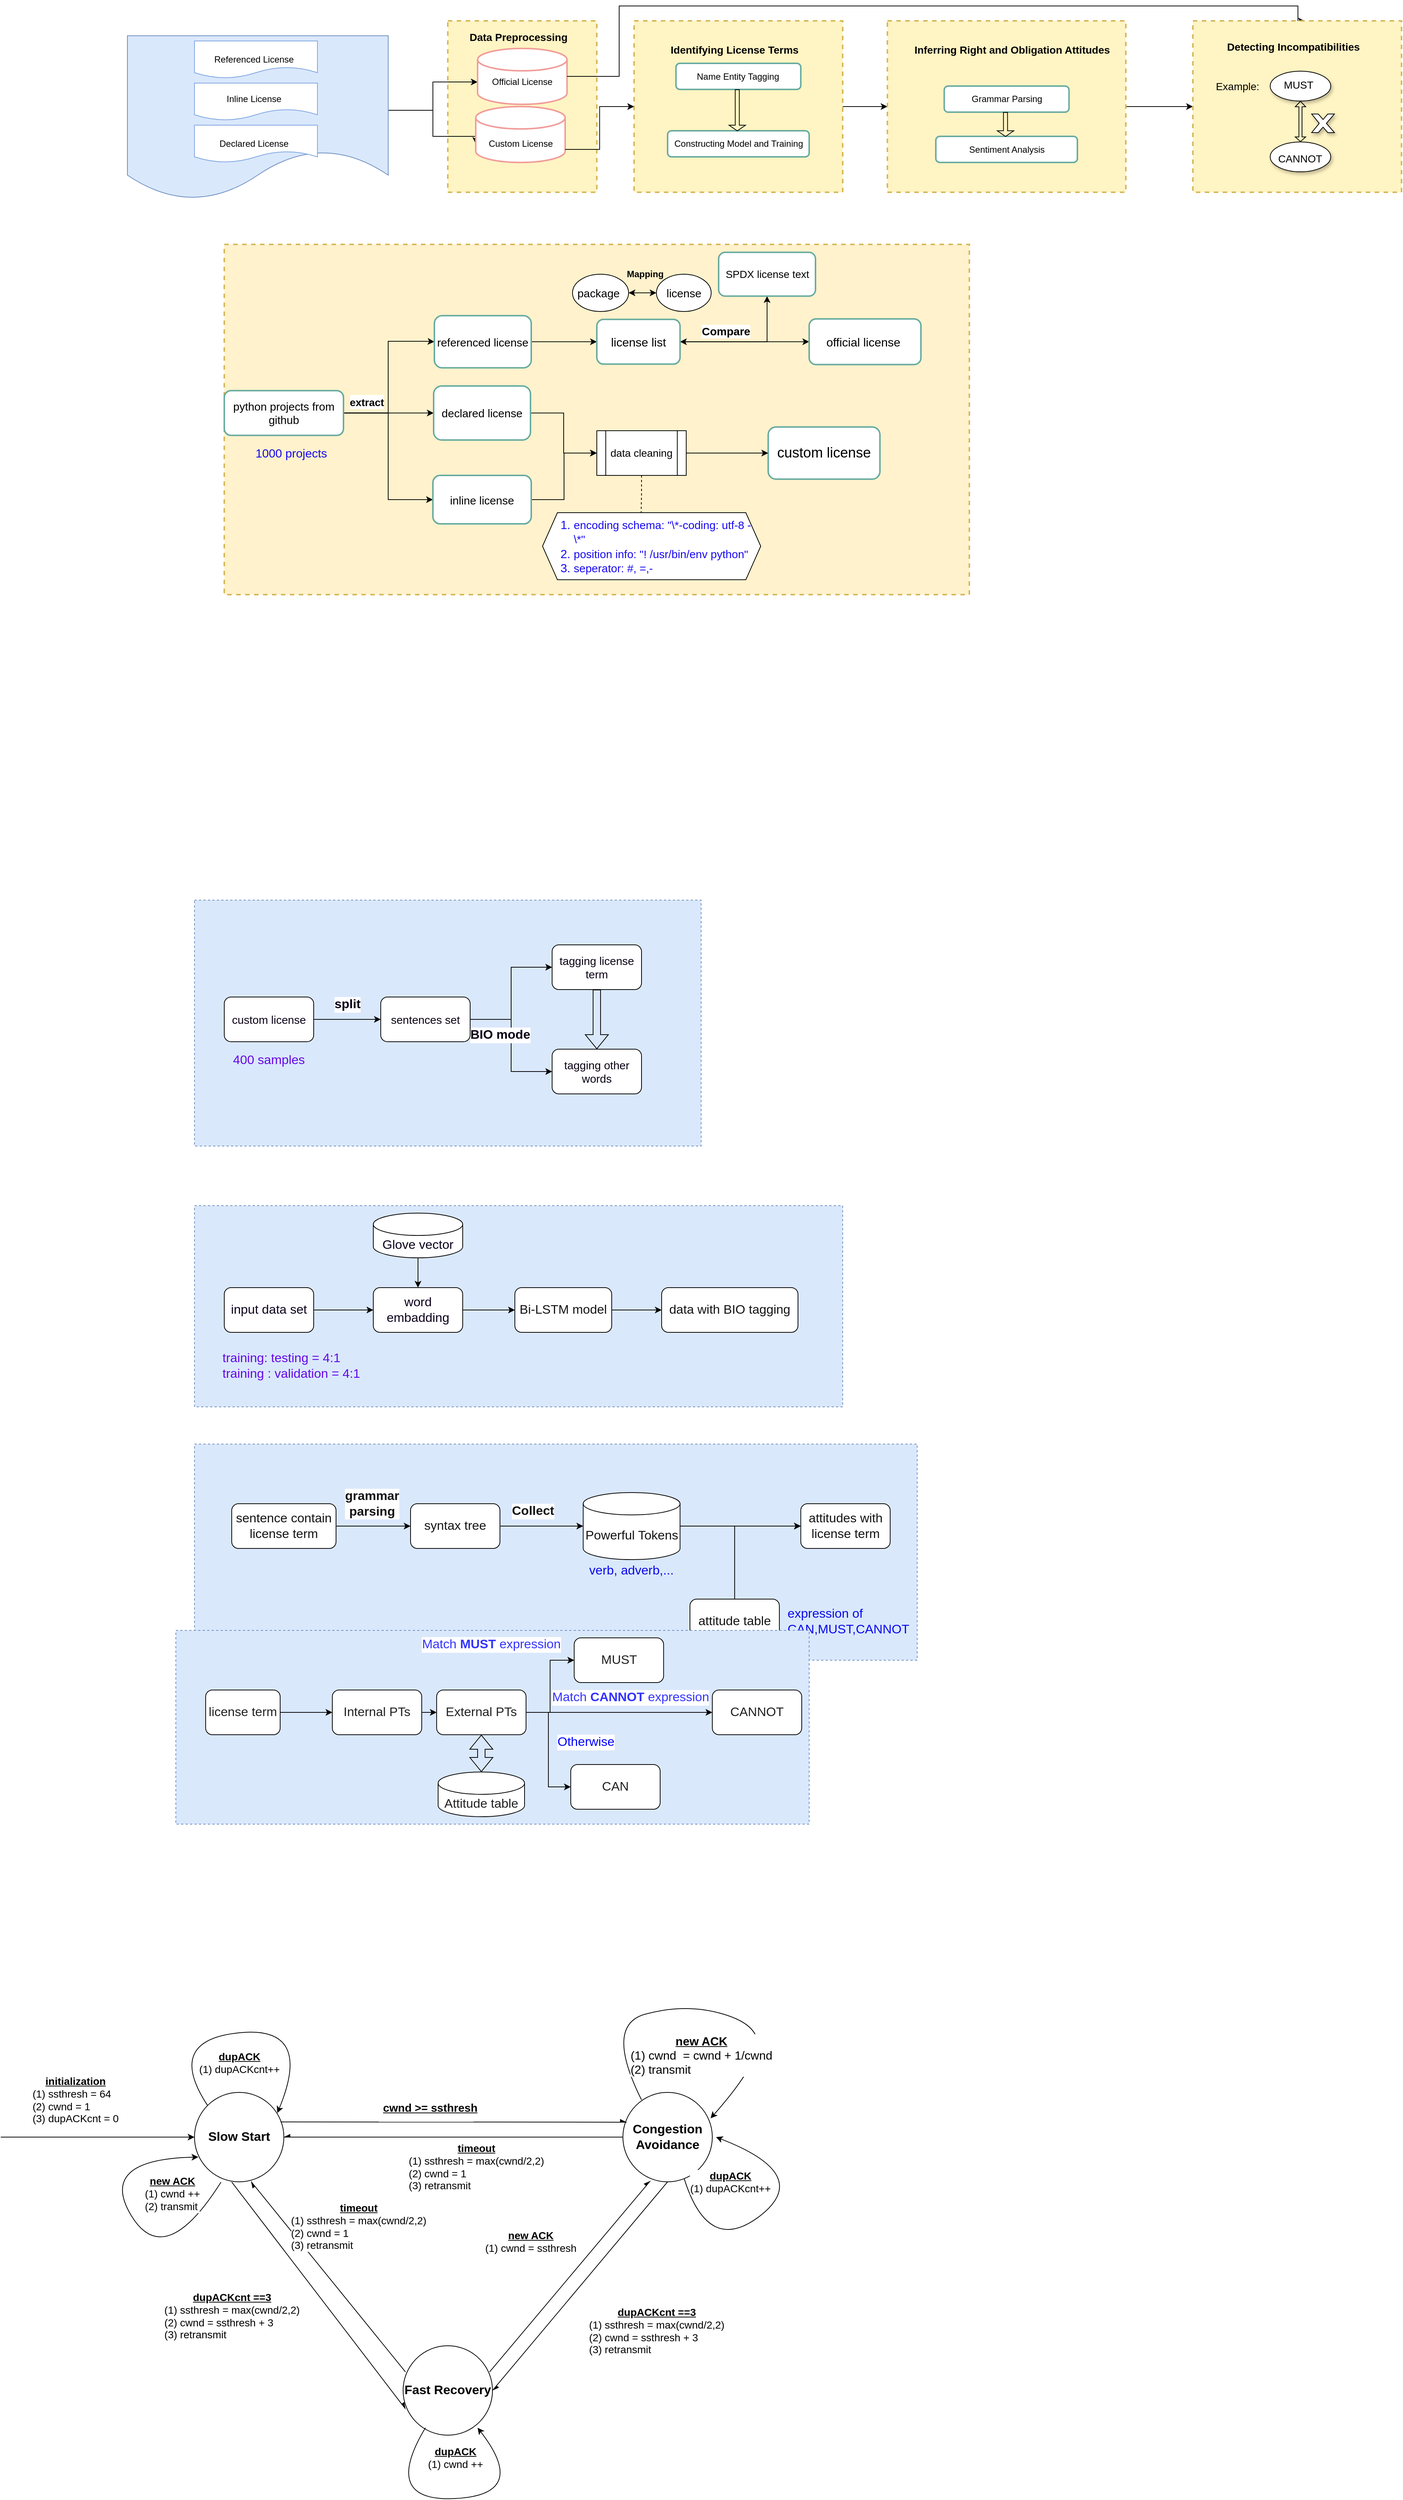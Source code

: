 <mxfile version="20.8.5" type="github">
  <diagram id="LoJ6E7l1iG33e22ECbr3" name="第 1 页">
    <mxGraphModel dx="3154" dy="730" grid="1" gridSize="10" guides="1" tooltips="1" connect="1" arrows="1" fold="1" page="1" pageScale="1" pageWidth="1654" pageHeight="1169" math="0" shadow="0">
      <root>
        <mxCell id="0" />
        <mxCell id="1" parent="0" />
        <mxCell id="tMsoOzyT2SmthRaGuFJ_-2" value="" style="rounded=0;whiteSpace=wrap;html=1;dashed=1;strokeWidth=2;fillColor=#fff2cc;strokeColor=#d6b656;" parent="1" vertex="1">
          <mxGeometry x="-130" y="460" width="1000" height="470" as="geometry" />
        </mxCell>
        <mxCell id="uneNTKZCtoABOVwzLXwp-10" style="edgeStyle=orthogonalEdgeStyle;rounded=0;orthogonalLoop=1;jettySize=auto;html=1;exitX=1;exitY=0.5;exitDx=0;exitDy=0;entryX=0;entryY=0.5;entryDx=0;entryDy=0;" parent="1" source="92rRM3sGEScD5bXHkcLb-15" target="92rRM3sGEScD5bXHkcLb-26" edge="1">
          <mxGeometry relative="1" as="geometry" />
        </mxCell>
        <mxCell id="92rRM3sGEScD5bXHkcLb-15" value="" style="rounded=0;whiteSpace=wrap;html=1;dashed=1;fillColor=#FFF4C3;strokeColor=#d6b656;strokeWidth=2;" parent="1" vertex="1">
          <mxGeometry x="420" y="160" width="280" height="230" as="geometry" />
        </mxCell>
        <mxCell id="92rRM3sGEScD5bXHkcLb-9" value="" style="rounded=0;whiteSpace=wrap;html=1;dashed=1;fillColor=#FFF4C3;strokeColor=#d6b656;strokeWidth=2;" parent="1" vertex="1">
          <mxGeometry x="170" y="160" width="200" height="230" as="geometry" />
        </mxCell>
        <mxCell id="uneNTKZCtoABOVwzLXwp-1" style="edgeStyle=orthogonalEdgeStyle;rounded=0;orthogonalLoop=1;jettySize=auto;html=1;exitX=1;exitY=0.5;exitDx=0;exitDy=0;" parent="1" source="92rRM3sGEScD5bXHkcLb-1" target="92rRM3sGEScD5bXHkcLb-12" edge="1">
          <mxGeometry relative="1" as="geometry">
            <Array as="points">
              <mxPoint x="90" y="280" />
              <mxPoint x="150" y="280" />
              <mxPoint x="150" y="242" />
            </Array>
          </mxGeometry>
        </mxCell>
        <mxCell id="uneNTKZCtoABOVwzLXwp-2" style="edgeStyle=orthogonalEdgeStyle;rounded=0;orthogonalLoop=1;jettySize=auto;html=1;exitX=1;exitY=0.5;exitDx=0;exitDy=0;entryX=0;entryY=0.5;entryDx=0;entryDy=0;" parent="1" source="92rRM3sGEScD5bXHkcLb-1" target="92rRM3sGEScD5bXHkcLb-13" edge="1">
          <mxGeometry relative="1" as="geometry">
            <Array as="points">
              <mxPoint x="90" y="280" />
              <mxPoint x="150" y="280" />
              <mxPoint x="150" y="315" />
            </Array>
          </mxGeometry>
        </mxCell>
        <mxCell id="92rRM3sGEScD5bXHkcLb-1" value="" style="shape=document;whiteSpace=wrap;html=1;boundedLbl=1;fillColor=#dae8fc;strokeColor=#6c8ebf;" parent="1" vertex="1">
          <mxGeometry x="-260" y="180" width="350" height="220" as="geometry" />
        </mxCell>
        <mxCell id="92rRM3sGEScD5bXHkcLb-2" value="" style="shape=document;whiteSpace=wrap;html=1;boundedLbl=1;strokeColor=#7EA6E0;" parent="1" vertex="1">
          <mxGeometry x="-170" y="187" width="165" height="50" as="geometry" />
        </mxCell>
        <mxCell id="92rRM3sGEScD5bXHkcLb-3" value="" style="shape=document;whiteSpace=wrap;html=1;boundedLbl=1;strokeColor=#7EA6E0;" parent="1" vertex="1">
          <mxGeometry x="-170" y="243.5" width="165" height="50" as="geometry" />
        </mxCell>
        <mxCell id="92rRM3sGEScD5bXHkcLb-4" value="" style="shape=document;whiteSpace=wrap;html=1;boundedLbl=1;strokeColor=#7EA6E0;" parent="1" vertex="1">
          <mxGeometry x="-170" y="300" width="165" height="50" as="geometry" />
        </mxCell>
        <mxCell id="92rRM3sGEScD5bXHkcLb-5" value="Referenced License" style="text;html=1;strokeColor=none;fillColor=none;align=center;verticalAlign=middle;whiteSpace=wrap;rounded=0;" parent="1" vertex="1">
          <mxGeometry x="-150" y="197" width="120" height="30" as="geometry" />
        </mxCell>
        <mxCell id="92rRM3sGEScD5bXHkcLb-6" value="Inline License" style="text;html=1;strokeColor=none;fillColor=none;align=center;verticalAlign=middle;whiteSpace=wrap;rounded=0;" parent="1" vertex="1">
          <mxGeometry x="-150" y="250" width="120" height="30" as="geometry" />
        </mxCell>
        <mxCell id="92rRM3sGEScD5bXHkcLb-7" value="Declared License" style="text;html=1;strokeColor=none;fillColor=none;align=center;verticalAlign=middle;whiteSpace=wrap;rounded=0;" parent="1" vertex="1">
          <mxGeometry x="-150" y="310" width="120" height="30" as="geometry" />
        </mxCell>
        <mxCell id="92rRM3sGEScD5bXHkcLb-10" value="" style="shape=cylinder3;whiteSpace=wrap;html=1;boundedLbl=1;backgroundOutline=1;size=15;strokeColor=#F19C99;strokeWidth=2;" parent="1" vertex="1">
          <mxGeometry x="210" y="197" width="120" height="75" as="geometry" />
        </mxCell>
        <mxCell id="92rRM3sGEScD5bXHkcLb-11" value="" style="shape=cylinder3;whiteSpace=wrap;html=1;boundedLbl=1;backgroundOutline=1;size=15;strokeColor=#F19C99;strokeWidth=2;" parent="1" vertex="1">
          <mxGeometry x="207.5" y="275" width="120" height="75" as="geometry" />
        </mxCell>
        <mxCell id="uneNTKZCtoABOVwzLXwp-17" style="edgeStyle=orthogonalEdgeStyle;rounded=0;orthogonalLoop=1;jettySize=auto;html=1;exitX=1;exitY=0.25;exitDx=0;exitDy=0;entryX=0.537;entryY=0.001;entryDx=0;entryDy=0;entryPerimeter=0;" parent="1" source="92rRM3sGEScD5bXHkcLb-12" target="92rRM3sGEScD5bXHkcLb-33" edge="1">
          <mxGeometry relative="1" as="geometry">
            <Array as="points">
              <mxPoint x="400" y="234" />
              <mxPoint x="400" y="140" />
              <mxPoint x="1311" y="140" />
            </Array>
          </mxGeometry>
        </mxCell>
        <mxCell id="92rRM3sGEScD5bXHkcLb-12" value="Official License" style="text;html=1;strokeColor=none;fillColor=none;align=center;verticalAlign=middle;whiteSpace=wrap;rounded=0;" parent="1" vertex="1">
          <mxGeometry x="210" y="227" width="120" height="30" as="geometry" />
        </mxCell>
        <mxCell id="uneNTKZCtoABOVwzLXwp-3" style="edgeStyle=orthogonalEdgeStyle;rounded=0;orthogonalLoop=1;jettySize=auto;html=1;exitX=1;exitY=0.75;exitDx=0;exitDy=0;" parent="1" source="92rRM3sGEScD5bXHkcLb-13" target="92rRM3sGEScD5bXHkcLb-15" edge="1">
          <mxGeometry relative="1" as="geometry" />
        </mxCell>
        <mxCell id="92rRM3sGEScD5bXHkcLb-13" value="Custom License" style="text;html=1;strokeColor=none;fillColor=none;align=center;verticalAlign=middle;whiteSpace=wrap;rounded=0;" parent="1" vertex="1">
          <mxGeometry x="207.5" y="310" width="120" height="30" as="geometry" />
        </mxCell>
        <mxCell id="92rRM3sGEScD5bXHkcLb-14" value="&lt;b&gt;&lt;font style=&quot;font-size: 14px;&quot;&gt;Data Preprocessing&lt;/font&gt;&lt;/b&gt;" style="text;html=1;strokeColor=none;fillColor=none;align=center;verticalAlign=middle;whiteSpace=wrap;rounded=0;" parent="1" vertex="1">
          <mxGeometry x="190" y="167" width="150" height="30" as="geometry" />
        </mxCell>
        <mxCell id="92rRM3sGEScD5bXHkcLb-16" value="&lt;span style=&quot;font-size: 14px;&quot;&gt;&lt;b&gt;Identifying License Terms&lt;/b&gt;&lt;/span&gt;" style="text;html=1;strokeColor=none;fillColor=none;align=center;verticalAlign=middle;whiteSpace=wrap;rounded=0;" parent="1" vertex="1">
          <mxGeometry x="460" y="183.5" width="190" height="30" as="geometry" />
        </mxCell>
        <mxCell id="92rRM3sGEScD5bXHkcLb-17" value="" style="rounded=1;whiteSpace=wrap;html=1;fontSize=14;strokeColor=#67AB9F;strokeWidth=2;" parent="1" vertex="1">
          <mxGeometry x="476.25" y="217" width="167.5" height="35" as="geometry" />
        </mxCell>
        <mxCell id="92rRM3sGEScD5bXHkcLb-19" value="" style="rounded=1;whiteSpace=wrap;html=1;fontSize=14;strokeColor=#67AB9F;strokeWidth=2;" parent="1" vertex="1">
          <mxGeometry x="465.01" y="307.5" width="190" height="35" as="geometry" />
        </mxCell>
        <mxCell id="92rRM3sGEScD5bXHkcLb-21" value="Name Entity Tagging" style="text;html=1;strokeColor=none;fillColor=none;align=center;verticalAlign=middle;whiteSpace=wrap;rounded=0;shadow=1;" parent="1" vertex="1">
          <mxGeometry x="475.39" y="215.5" width="169.24" height="38" as="geometry" />
        </mxCell>
        <mxCell id="92rRM3sGEScD5bXHkcLb-22" value="Constructing Model and Training" style="text;html=1;strokeColor=none;fillColor=none;align=center;verticalAlign=middle;whiteSpace=wrap;rounded=0;shadow=1;" parent="1" vertex="1">
          <mxGeometry x="456.5" y="310" width="207" height="30" as="geometry" />
        </mxCell>
        <mxCell id="92rRM3sGEScD5bXHkcLb-25" value="" style="shape=flexArrow;endArrow=classic;html=1;rounded=0;fontSize=14;exitX=0.491;exitY=0.995;exitDx=0;exitDy=0;exitPerimeter=0;endWidth=15.625;endSize=2.225;entryX=0.493;entryY=-0.061;entryDx=0;entryDy=0;entryPerimeter=0;width=5.483;" parent="1" source="92rRM3sGEScD5bXHkcLb-17" target="92rRM3sGEScD5bXHkcLb-22" edge="1">
          <mxGeometry width="50" height="50" relative="1" as="geometry">
            <mxPoint x="243" y="620" as="sourcePoint" />
            <mxPoint x="300" y="560" as="targetPoint" />
            <Array as="points" />
          </mxGeometry>
        </mxCell>
        <mxCell id="uneNTKZCtoABOVwzLXwp-16" style="edgeStyle=orthogonalEdgeStyle;rounded=0;orthogonalLoop=1;jettySize=auto;html=1;exitX=1;exitY=0.5;exitDx=0;exitDy=0;entryX=0;entryY=0.5;entryDx=0;entryDy=0;" parent="1" source="92rRM3sGEScD5bXHkcLb-26" target="92rRM3sGEScD5bXHkcLb-33" edge="1">
          <mxGeometry relative="1" as="geometry" />
        </mxCell>
        <mxCell id="92rRM3sGEScD5bXHkcLb-26" value="" style="rounded=0;whiteSpace=wrap;html=1;dashed=1;fillColor=#FFF4C3;strokeColor=#d6b656;strokeWidth=2;" parent="1" vertex="1">
          <mxGeometry x="760" y="160" width="320" height="230" as="geometry" />
        </mxCell>
        <mxCell id="92rRM3sGEScD5bXHkcLb-27" value="&lt;span style=&quot;font-size: 14px;&quot;&gt;&lt;b&gt;Inferring Right and Obligation Attitudes&lt;/b&gt;&lt;/span&gt;" style="text;html=1;strokeColor=none;fillColor=none;align=center;verticalAlign=middle;whiteSpace=wrap;rounded=0;" parent="1" vertex="1">
          <mxGeometry x="790" y="183.5" width="275" height="30" as="geometry" />
        </mxCell>
        <mxCell id="92rRM3sGEScD5bXHkcLb-28" value="" style="rounded=1;whiteSpace=wrap;html=1;fontSize=14;strokeColor=#67AB9F;strokeWidth=2;" parent="1" vertex="1">
          <mxGeometry x="836.25" y="247.5" width="167.5" height="35" as="geometry" />
        </mxCell>
        <mxCell id="92rRM3sGEScD5bXHkcLb-29" value="" style="rounded=1;whiteSpace=wrap;html=1;fontSize=14;strokeColor=#67AB9F;strokeWidth=2;" parent="1" vertex="1">
          <mxGeometry x="825" y="315" width="190" height="35" as="geometry" />
        </mxCell>
        <mxCell id="92rRM3sGEScD5bXHkcLb-30" value="Grammar Parsing" style="text;html=1;strokeColor=none;fillColor=none;align=center;verticalAlign=middle;whiteSpace=wrap;rounded=0;shadow=1;" parent="1" vertex="1">
          <mxGeometry x="851.5" y="250" width="137" height="30" as="geometry" />
        </mxCell>
        <mxCell id="92rRM3sGEScD5bXHkcLb-31" value="Sentiment Analysis" style="text;html=1;strokeColor=none;fillColor=none;align=center;verticalAlign=middle;whiteSpace=wrap;rounded=0;shadow=1;" parent="1" vertex="1">
          <mxGeometry x="816.5" y="317.5" width="207" height="30" as="geometry" />
        </mxCell>
        <mxCell id="92rRM3sGEScD5bXHkcLb-32" value="" style="shape=flexArrow;endArrow=classic;html=1;rounded=0;fontSize=14;exitX=0.491;exitY=0.995;exitDx=0;exitDy=0;exitPerimeter=0;endWidth=15.625;endSize=2.225;entryX=0.493;entryY=-0.061;entryDx=0;entryDy=0;entryPerimeter=0;width=5.483;" parent="1" source="92rRM3sGEScD5bXHkcLb-28" target="92rRM3sGEScD5bXHkcLb-31" edge="1">
          <mxGeometry width="50" height="50" relative="1" as="geometry">
            <mxPoint x="919.25" y="257" as="sourcePoint" />
            <mxPoint x="976.25" y="197" as="targetPoint" />
          </mxGeometry>
        </mxCell>
        <mxCell id="92rRM3sGEScD5bXHkcLb-33" value="" style="rounded=0;whiteSpace=wrap;html=1;dashed=1;fillColor=#FFF4C3;strokeColor=#d6b656;strokeWidth=2;" parent="1" vertex="1">
          <mxGeometry x="1170" y="160" width="280" height="230" as="geometry" />
        </mxCell>
        <mxCell id="92rRM3sGEScD5bXHkcLb-34" value="&lt;span style=&quot;font-size: 14px;&quot;&gt;&lt;b&gt;Detecting Incompatibilities&lt;/b&gt;&lt;/span&gt;" style="text;html=1;strokeColor=none;fillColor=none;align=center;verticalAlign=middle;whiteSpace=wrap;rounded=0;" parent="1" vertex="1">
          <mxGeometry x="1210" y="180" width="190" height="30" as="geometry" />
        </mxCell>
        <mxCell id="92rRM3sGEScD5bXHkcLb-40" value="" style="ellipse;whiteSpace=wrap;html=1;shadow=1;fontSize=14;" parent="1" vertex="1">
          <mxGeometry x="1273.76" y="227.5" width="81.25" height="40" as="geometry" />
        </mxCell>
        <mxCell id="92rRM3sGEScD5bXHkcLb-41" value="" style="ellipse;whiteSpace=wrap;html=1;shadow=1;fontSize=14;" parent="1" vertex="1">
          <mxGeometry x="1273.76" y="322.5" width="81.25" height="40" as="geometry" />
        </mxCell>
        <mxCell id="92rRM3sGEScD5bXHkcLb-42" value="Example:" style="text;html=1;strokeColor=none;fillColor=none;align=center;verticalAlign=middle;whiteSpace=wrap;rounded=0;shadow=1;fontSize=14;" parent="1" vertex="1">
          <mxGeometry x="1200" y="232.5" width="60" height="30" as="geometry" />
        </mxCell>
        <mxCell id="92rRM3sGEScD5bXHkcLb-43" value="" style="shape=flexArrow;endArrow=classic;startArrow=classic;html=1;rounded=0;fontSize=14;entryX=0.5;entryY=1;entryDx=0;entryDy=0;startWidth=8.878;startSize=1.764;endWidth=8.878;endSize=2.079;width=4.184;" parent="1" source="92rRM3sGEScD5bXHkcLb-41" target="92rRM3sGEScD5bXHkcLb-40" edge="1">
          <mxGeometry width="100" height="100" relative="1" as="geometry">
            <mxPoint x="1260" y="162.5" as="sourcePoint" />
            <mxPoint x="1360" y="62.5" as="targetPoint" />
          </mxGeometry>
        </mxCell>
        <mxCell id="92rRM3sGEScD5bXHkcLb-44" value="MUST" style="text;html=1;strokeColor=none;fillColor=none;align=center;verticalAlign=middle;whiteSpace=wrap;rounded=0;shadow=1;fontSize=14;" parent="1" vertex="1">
          <mxGeometry x="1284.38" y="232.5" width="55.62" height="27.5" as="geometry" />
        </mxCell>
        <mxCell id="92rRM3sGEScD5bXHkcLb-45" value="CANNOT" style="text;html=1;strokeColor=none;fillColor=none;align=center;verticalAlign=middle;whiteSpace=wrap;rounded=0;shadow=1;fontSize=14;" parent="1" vertex="1">
          <mxGeometry x="1284.38" y="330" width="60" height="30" as="geometry" />
        </mxCell>
        <mxCell id="92rRM3sGEScD5bXHkcLb-46" value="" style="verticalLabelPosition=bottom;verticalAlign=top;html=1;shape=mxgraph.basic.x;shadow=1;fontSize=14;" parent="1" vertex="1">
          <mxGeometry x="1329.39" y="285" width="30.61" height="25" as="geometry" />
        </mxCell>
        <mxCell id="tMsoOzyT2SmthRaGuFJ_-19" style="edgeStyle=orthogonalEdgeStyle;rounded=0;orthogonalLoop=1;jettySize=auto;html=1;exitX=1;exitY=0.5;exitDx=0;exitDy=0;entryX=0;entryY=0.5;entryDx=0;entryDy=0;fontSize=15;" parent="1" source="tMsoOzyT2SmthRaGuFJ_-10" target="tMsoOzyT2SmthRaGuFJ_-11" edge="1">
          <mxGeometry relative="1" as="geometry">
            <Array as="points">
              <mxPoint x="90" y="686" />
              <mxPoint x="90" y="590" />
              <mxPoint x="140" y="590" />
            </Array>
          </mxGeometry>
        </mxCell>
        <mxCell id="tMsoOzyT2SmthRaGuFJ_-21" style="edgeStyle=orthogonalEdgeStyle;rounded=0;orthogonalLoop=1;jettySize=auto;html=1;exitX=1;exitY=0.5;exitDx=0;exitDy=0;entryX=0;entryY=0.5;entryDx=0;entryDy=0;fontSize=15;" parent="1" source="tMsoOzyT2SmthRaGuFJ_-10" target="tMsoOzyT2SmthRaGuFJ_-13" edge="1">
          <mxGeometry relative="1" as="geometry" />
        </mxCell>
        <mxCell id="tMsoOzyT2SmthRaGuFJ_-38" value="&lt;b&gt;&lt;font style=&quot;font-size: 14px;&quot;&gt;extract&lt;/font&gt;&lt;/b&gt;" style="edgeLabel;html=1;align=center;verticalAlign=middle;resizable=0;points=[];fontSize=16;" parent="tMsoOzyT2SmthRaGuFJ_-21" vertex="1" connectable="0">
          <mxGeometry x="-0.356" relative="1" as="geometry">
            <mxPoint x="-8" y="-16" as="offset" />
          </mxGeometry>
        </mxCell>
        <mxCell id="tMsoOzyT2SmthRaGuFJ_-22" style="edgeStyle=orthogonalEdgeStyle;rounded=0;orthogonalLoop=1;jettySize=auto;html=1;exitX=1;exitY=0.5;exitDx=0;exitDy=0;entryX=0;entryY=0.5;entryDx=0;entryDy=0;fontSize=15;" parent="1" source="tMsoOzyT2SmthRaGuFJ_-10" target="tMsoOzyT2SmthRaGuFJ_-14" edge="1">
          <mxGeometry relative="1" as="geometry" />
        </mxCell>
        <mxCell id="tMsoOzyT2SmthRaGuFJ_-10" value="&lt;span style=&quot;color: rgb(0, 0, 0); font-family: Helvetica; font-size: 15px; font-style: normal; font-variant-ligatures: normal; font-variant-caps: normal; font-weight: 400; letter-spacing: normal; orphans: 2; text-align: center; text-indent: 0px; text-transform: none; widows: 2; word-spacing: 0px; -webkit-text-stroke-width: 0px; background-color: rgb(251, 251, 251); text-decoration-style: initial; text-decoration-color: initial; float: none; display: inline !important;&quot;&gt;python projects from github&lt;/span&gt;" style="rounded=1;whiteSpace=wrap;html=1;fontSize=14;strokeColor=#67AB9F;strokeWidth=2;" parent="1" vertex="1">
          <mxGeometry x="-130" y="656.25" width="160" height="60" as="geometry" />
        </mxCell>
        <mxCell id="tMsoOzyT2SmthRaGuFJ_-23" style="edgeStyle=orthogonalEdgeStyle;rounded=0;orthogonalLoop=1;jettySize=auto;html=1;exitX=1;exitY=0.5;exitDx=0;exitDy=0;entryX=0;entryY=0.5;entryDx=0;entryDy=0;fontSize=15;" parent="1" source="tMsoOzyT2SmthRaGuFJ_-11" target="tMsoOzyT2SmthRaGuFJ_-12" edge="1">
          <mxGeometry relative="1" as="geometry" />
        </mxCell>
        <mxCell id="tMsoOzyT2SmthRaGuFJ_-11" value="&lt;span style=&quot;font-size: 15px;&quot;&gt;referenced license&lt;/span&gt;" style="rounded=1;whiteSpace=wrap;html=1;fontSize=14;strokeColor=#67AB9F;strokeWidth=2;" parent="1" vertex="1">
          <mxGeometry x="152" y="555.63" width="130" height="70" as="geometry" />
        </mxCell>
        <mxCell id="tMsoOzyT2SmthRaGuFJ_-34" style="edgeStyle=orthogonalEdgeStyle;rounded=0;orthogonalLoop=1;jettySize=auto;html=1;exitX=1;exitY=0.5;exitDx=0;exitDy=0;entryX=0.5;entryY=1;entryDx=0;entryDy=0;fontSize=15;startArrow=classic;startFill=1;" parent="1" source="tMsoOzyT2SmthRaGuFJ_-12" target="tMsoOzyT2SmthRaGuFJ_-17" edge="1">
          <mxGeometry relative="1" as="geometry">
            <Array as="points">
              <mxPoint x="599" y="591" />
            </Array>
          </mxGeometry>
        </mxCell>
        <mxCell id="tMsoOzyT2SmthRaGuFJ_-35" value="&lt;b&gt;Compare&lt;/b&gt;" style="edgeLabel;html=1;align=center;verticalAlign=middle;resizable=0;points=[];fontSize=15;" parent="tMsoOzyT2SmthRaGuFJ_-34" vertex="1" connectable="0">
          <mxGeometry x="0.287" y="-1" relative="1" as="geometry">
            <mxPoint x="-53" y="-16" as="offset" />
          </mxGeometry>
        </mxCell>
        <mxCell id="tMsoOzyT2SmthRaGuFJ_-37" style="edgeStyle=orthogonalEdgeStyle;rounded=0;orthogonalLoop=1;jettySize=auto;html=1;fontSize=15;startArrow=none;startFill=0;" parent="1" source="tMsoOzyT2SmthRaGuFJ_-12" target="tMsoOzyT2SmthRaGuFJ_-18" edge="1">
          <mxGeometry relative="1" as="geometry">
            <Array as="points">
              <mxPoint x="590" y="590" />
              <mxPoint x="590" y="590" />
            </Array>
          </mxGeometry>
        </mxCell>
        <mxCell id="tMsoOzyT2SmthRaGuFJ_-12" value="&lt;font style=&quot;font-size: 16px;&quot;&gt;license list&lt;/font&gt;" style="rounded=1;whiteSpace=wrap;html=1;fontSize=14;strokeColor=#67AB9F;strokeWidth=2;" parent="1" vertex="1">
          <mxGeometry x="370" y="560.63" width="111.72" height="60" as="geometry" />
        </mxCell>
        <mxCell id="tMsoOzyT2SmthRaGuFJ_-41" style="edgeStyle=orthogonalEdgeStyle;rounded=0;orthogonalLoop=1;jettySize=auto;html=1;exitX=1;exitY=0.5;exitDx=0;exitDy=0;entryX=0;entryY=0.5;entryDx=0;entryDy=0;fontSize=19;startArrow=none;startFill=0;" parent="1" source="tMsoOzyT2SmthRaGuFJ_-13" target="tMsoOzyT2SmthRaGuFJ_-40" edge="1">
          <mxGeometry relative="1" as="geometry" />
        </mxCell>
        <mxCell id="tMsoOzyT2SmthRaGuFJ_-13" value="&lt;span style=&quot;font-size: 15px;&quot;&gt;declared license&lt;/span&gt;" style="rounded=1;whiteSpace=wrap;html=1;fontSize=14;strokeColor=#67AB9F;strokeWidth=2;" parent="1" vertex="1">
          <mxGeometry x="151" y="650" width="130" height="72.5" as="geometry" />
        </mxCell>
        <mxCell id="tMsoOzyT2SmthRaGuFJ_-42" style="edgeStyle=orthogonalEdgeStyle;rounded=0;orthogonalLoop=1;jettySize=auto;html=1;exitX=1;exitY=0.5;exitDx=0;exitDy=0;entryX=0;entryY=0.5;entryDx=0;entryDy=0;fontSize=19;startArrow=none;startFill=0;" parent="1" source="tMsoOzyT2SmthRaGuFJ_-14" target="tMsoOzyT2SmthRaGuFJ_-40" edge="1">
          <mxGeometry relative="1" as="geometry" />
        </mxCell>
        <mxCell id="tMsoOzyT2SmthRaGuFJ_-14" value="&lt;span style=&quot;font-size: 15px;&quot;&gt;inline license&lt;/span&gt;" style="rounded=1;whiteSpace=wrap;html=1;fontSize=14;strokeColor=#67AB9F;strokeWidth=2;" parent="1" vertex="1">
          <mxGeometry x="150" y="770" width="132" height="65" as="geometry" />
        </mxCell>
        <mxCell id="tMsoOzyT2SmthRaGuFJ_-16" value="&lt;font style=&quot;font-size: 19px;&quot;&gt;custom license&lt;/font&gt;" style="rounded=1;whiteSpace=wrap;html=1;fontSize=14;strokeColor=#67AB9F;strokeWidth=2;" parent="1" vertex="1">
          <mxGeometry x="600" y="705" width="150" height="70" as="geometry" />
        </mxCell>
        <mxCell id="tMsoOzyT2SmthRaGuFJ_-17" value="SPDX license text" style="rounded=1;whiteSpace=wrap;html=1;fontSize=14;strokeColor=#67AB9F;strokeWidth=2;" parent="1" vertex="1">
          <mxGeometry x="533.5" y="470.63" width="130" height="58.75" as="geometry" />
        </mxCell>
        <mxCell id="tMsoOzyT2SmthRaGuFJ_-18" value="&lt;font style=&quot;font-size: 16px;&quot;&gt;official license&amp;nbsp;&lt;/font&gt;" style="rounded=1;whiteSpace=wrap;html=1;fontSize=14;strokeColor=#67AB9F;strokeWidth=2;" parent="1" vertex="1">
          <mxGeometry x="655.01" y="560.01" width="150" height="61.25" as="geometry" />
        </mxCell>
        <mxCell id="tMsoOzyT2SmthRaGuFJ_-27" value="&lt;b&gt;Mapping&lt;/b&gt;" style="text;html=1;strokeColor=none;fillColor=none;align=center;verticalAlign=middle;whiteSpace=wrap;rounded=0;fontSize=12;" parent="1" vertex="1">
          <mxGeometry x="412.75" y="490" width="43.75" height="20" as="geometry" />
        </mxCell>
        <mxCell id="tMsoOzyT2SmthRaGuFJ_-31" style="edgeStyle=orthogonalEdgeStyle;rounded=0;orthogonalLoop=1;jettySize=auto;html=1;exitX=1;exitY=0.5;exitDx=0;exitDy=0;entryX=0;entryY=0.5;entryDx=0;entryDy=0;fontSize=15;startArrow=classic;startFill=1;" parent="1" source="tMsoOzyT2SmthRaGuFJ_-29" target="tMsoOzyT2SmthRaGuFJ_-30" edge="1">
          <mxGeometry relative="1" as="geometry" />
        </mxCell>
        <mxCell id="tMsoOzyT2SmthRaGuFJ_-29" value="&lt;font style=&quot;font-size: 15px;&quot;&gt;package&amp;nbsp;&lt;/font&gt;" style="ellipse;whiteSpace=wrap;html=1;fontSize=12;" parent="1" vertex="1">
          <mxGeometry x="337.35" y="500" width="75.3" height="50" as="geometry" />
        </mxCell>
        <mxCell id="tMsoOzyT2SmthRaGuFJ_-30" value="license" style="ellipse;whiteSpace=wrap;html=1;fontSize=15;" parent="1" vertex="1">
          <mxGeometry x="450" y="500" width="73.5" height="50" as="geometry" />
        </mxCell>
        <mxCell id="tMsoOzyT2SmthRaGuFJ_-43" style="edgeStyle=orthogonalEdgeStyle;rounded=0;orthogonalLoop=1;jettySize=auto;html=1;exitX=1;exitY=0.5;exitDx=0;exitDy=0;entryX=0;entryY=0.5;entryDx=0;entryDy=0;fontSize=19;startArrow=none;startFill=0;" parent="1" source="tMsoOzyT2SmthRaGuFJ_-40" target="tMsoOzyT2SmthRaGuFJ_-16" edge="1">
          <mxGeometry relative="1" as="geometry" />
        </mxCell>
        <mxCell id="tMsoOzyT2SmthRaGuFJ_-48" style="edgeStyle=orthogonalEdgeStyle;rounded=0;orthogonalLoop=1;jettySize=auto;html=1;exitX=0.5;exitY=1;exitDx=0;exitDy=0;entryX=0.452;entryY=0.004;entryDx=0;entryDy=0;entryPerimeter=0;fontSize=15;fontColor=#1809F1;startArrow=none;startFill=0;dashed=1;endArrow=none;endFill=0;" parent="1" source="tMsoOzyT2SmthRaGuFJ_-40" target="tMsoOzyT2SmthRaGuFJ_-47" edge="1">
          <mxGeometry relative="1" as="geometry" />
        </mxCell>
        <mxCell id="tMsoOzyT2SmthRaGuFJ_-40" value="data cleaning" style="shape=process;whiteSpace=wrap;html=1;backgroundOutline=1;fontSize=14;" parent="1" vertex="1">
          <mxGeometry x="370" y="710" width="120" height="60" as="geometry" />
        </mxCell>
        <mxCell id="tMsoOzyT2SmthRaGuFJ_-45" value="1000 projects" style="text;html=1;strokeColor=none;fillColor=none;align=center;verticalAlign=middle;whiteSpace=wrap;rounded=0;fontSize=16;fontColor=#1809f1;" parent="1" vertex="1">
          <mxGeometry x="-90" y="730" width="100" height="20" as="geometry" />
        </mxCell>
        <mxCell id="tMsoOzyT2SmthRaGuFJ_-47" value="&lt;ol style=&quot;border-color: var(--border-color); font-size: 16px;&quot;&gt;&lt;li style=&quot;border-color: var(--border-color);&quot;&gt;&lt;span style=&quot;border-color: var(--border-color); font-size: 15px; background-color: initial;&quot;&gt;encoding schema: &quot;\*-coding: utf-8 -\*&quot;&lt;/span&gt;&lt;/li&gt;&lt;li style=&quot;border-color: var(--border-color);&quot;&gt;&lt;span style=&quot;border-color: var(--border-color); font-size: 15px; background-color: initial;&quot;&gt;position info:&amp;nbsp;&lt;/span&gt;&lt;span style=&quot;border-color: var(--border-color); font-size: 15px; background-color: initial;&quot; class=&quot;S1PPyQ&quot;&gt;&quot;! /usr/bin/env python&quot;&lt;/span&gt;&lt;/li&gt;&lt;li style=&quot;border-color: var(--border-color);&quot;&gt;&lt;span style=&quot;border-color: var(--border-color); font-size: 15px; background-color: initial;&quot;&gt;seperator: #, =,-&lt;/span&gt;&lt;/li&gt;&lt;/ol&gt;" style="shape=hexagon;perimeter=hexagonPerimeter2;whiteSpace=wrap;html=1;fixedSize=1;fontSize=15;fontColor=#1809F1;align=left;" parent="1" vertex="1">
          <mxGeometry x="297.13" y="820" width="292.87" height="90" as="geometry" />
        </mxCell>
        <mxCell id="tMsoOzyT2SmthRaGuFJ_-51" value="" style="rounded=0;whiteSpace=wrap;html=1;dashed=1;fontSize=15;fillColor=#dae8fc;strokeColor=#6c8ebf;" parent="1" vertex="1">
          <mxGeometry x="-170" y="1340" width="680" height="330" as="geometry" />
        </mxCell>
        <mxCell id="tMsoOzyT2SmthRaGuFJ_-57" style="edgeStyle=orthogonalEdgeStyle;rounded=0;orthogonalLoop=1;jettySize=auto;html=1;exitX=1;exitY=0.5;exitDx=0;exitDy=0;fontSize=15;fontColor=#090114;startArrow=none;startFill=0;endArrow=classic;endFill=1;" parent="1" source="tMsoOzyT2SmthRaGuFJ_-52" target="tMsoOzyT2SmthRaGuFJ_-54" edge="1">
          <mxGeometry relative="1" as="geometry" />
        </mxCell>
        <mxCell id="tMsoOzyT2SmthRaGuFJ_-58" value="&lt;b&gt;&lt;font style=&quot;font-size: 17px;&quot;&gt;split&lt;/font&gt;&lt;/b&gt;" style="edgeLabel;html=1;align=center;verticalAlign=middle;resizable=0;points=[];fontSize=15;fontColor=#090114;" parent="tMsoOzyT2SmthRaGuFJ_-57" vertex="1" connectable="0">
          <mxGeometry x="-0.216" y="-3" relative="1" as="geometry">
            <mxPoint x="9" y="-23" as="offset" />
          </mxGeometry>
        </mxCell>
        <mxCell id="tMsoOzyT2SmthRaGuFJ_-52" value="&lt;font color=&quot;#090114&quot;&gt;custom license&lt;/font&gt;" style="rounded=1;whiteSpace=wrap;html=1;fontSize=15;fontColor=#1809F1;" parent="1" vertex="1">
          <mxGeometry x="-130" y="1470" width="120" height="60" as="geometry" />
        </mxCell>
        <mxCell id="tMsoOzyT2SmthRaGuFJ_-60" style="edgeStyle=orthogonalEdgeStyle;rounded=0;orthogonalLoop=1;jettySize=auto;html=1;exitX=1;exitY=0.5;exitDx=0;exitDy=0;entryX=0;entryY=0.5;entryDx=0;entryDy=0;fontSize=17;fontColor=#090114;startArrow=none;startFill=0;endArrow=classic;endFill=1;" parent="1" source="tMsoOzyT2SmthRaGuFJ_-54" target="tMsoOzyT2SmthRaGuFJ_-55" edge="1">
          <mxGeometry relative="1" as="geometry" />
        </mxCell>
        <mxCell id="tMsoOzyT2SmthRaGuFJ_-61" style="edgeStyle=orthogonalEdgeStyle;rounded=0;orthogonalLoop=1;jettySize=auto;html=1;exitX=1;exitY=0.5;exitDx=0;exitDy=0;entryX=0;entryY=0.5;entryDx=0;entryDy=0;fontSize=17;fontColor=#090114;startArrow=none;startFill=0;endArrow=classic;endFill=1;" parent="1" source="tMsoOzyT2SmthRaGuFJ_-54" target="tMsoOzyT2SmthRaGuFJ_-56" edge="1">
          <mxGeometry relative="1" as="geometry" />
        </mxCell>
        <mxCell id="tMsoOzyT2SmthRaGuFJ_-63" value="&lt;b&gt;BIO mode&lt;/b&gt;" style="edgeLabel;html=1;align=center;verticalAlign=middle;resizable=0;points=[];fontSize=17;fontColor=#090114;" parent="tMsoOzyT2SmthRaGuFJ_-61" vertex="1" connectable="0">
          <mxGeometry x="0.22" relative="1" as="geometry">
            <mxPoint x="-15" y="-34" as="offset" />
          </mxGeometry>
        </mxCell>
        <mxCell id="tMsoOzyT2SmthRaGuFJ_-54" value="sentences set" style="rounded=1;whiteSpace=wrap;html=1;fontSize=15;fontColor=#090114;" parent="1" vertex="1">
          <mxGeometry x="80" y="1470" width="120" height="60" as="geometry" />
        </mxCell>
        <mxCell id="tMsoOzyT2SmthRaGuFJ_-55" value="tagging license term" style="rounded=1;whiteSpace=wrap;html=1;fontSize=15;fontColor=#090114;" parent="1" vertex="1">
          <mxGeometry x="310" y="1400" width="120" height="60" as="geometry" />
        </mxCell>
        <mxCell id="tMsoOzyT2SmthRaGuFJ_-56" value="tagging other words" style="rounded=1;whiteSpace=wrap;html=1;fontSize=15;fontColor=#090114;" parent="1" vertex="1">
          <mxGeometry x="310" y="1540" width="120" height="60" as="geometry" />
        </mxCell>
        <mxCell id="tMsoOzyT2SmthRaGuFJ_-62" value="" style="shape=flexArrow;endArrow=classic;html=1;rounded=0;fontSize=17;fontColor=#090114;entryX=0.5;entryY=0;entryDx=0;entryDy=0;" parent="1" source="tMsoOzyT2SmthRaGuFJ_-55" target="tMsoOzyT2SmthRaGuFJ_-56" edge="1">
          <mxGeometry width="50" height="50" relative="1" as="geometry">
            <mxPoint x="340" y="1530" as="sourcePoint" />
            <mxPoint x="390" y="1480" as="targetPoint" />
          </mxGeometry>
        </mxCell>
        <mxCell id="tMsoOzyT2SmthRaGuFJ_-64" value="&lt;font color=&quot;#6508e7&quot;&gt;400 samples&lt;/font&gt;" style="text;html=1;strokeColor=none;fillColor=none;align=center;verticalAlign=middle;whiteSpace=wrap;rounded=0;fontSize=17;fontColor=#090114;" parent="1" vertex="1">
          <mxGeometry x="-120" y="1540" width="100" height="30" as="geometry" />
        </mxCell>
        <mxCell id="tMsoOzyT2SmthRaGuFJ_-65" value="" style="rounded=0;whiteSpace=wrap;html=1;dashed=1;fontSize=15;fillColor=#dae8fc;strokeColor=#6c8ebf;" parent="1" vertex="1">
          <mxGeometry x="-170" y="1750" width="870" height="270" as="geometry" />
        </mxCell>
        <mxCell id="tMsoOzyT2SmthRaGuFJ_-69" style="edgeStyle=orthogonalEdgeStyle;rounded=0;orthogonalLoop=1;jettySize=auto;html=1;exitX=1;exitY=0.5;exitDx=0;exitDy=0;fontSize=17;fontColor=#0C011C;startArrow=none;startFill=0;endArrow=classic;endFill=1;" parent="1" source="tMsoOzyT2SmthRaGuFJ_-66" target="tMsoOzyT2SmthRaGuFJ_-68" edge="1">
          <mxGeometry relative="1" as="geometry" />
        </mxCell>
        <mxCell id="tMsoOzyT2SmthRaGuFJ_-66" value="&lt;font color=&quot;#0c011c&quot;&gt;input data set&lt;/font&gt;" style="rounded=1;whiteSpace=wrap;html=1;fontSize=17;fontColor=#6508e7;" parent="1" vertex="1">
          <mxGeometry x="-130" y="1860" width="120" height="60" as="geometry" />
        </mxCell>
        <mxCell id="tMsoOzyT2SmthRaGuFJ_-67" value="&lt;div style=&quot;text-align: left;&quot;&gt;&lt;span style=&quot;background-color: initial;&quot;&gt;&lt;font color=&quot;#6308e8&quot;&gt;training: testing = 4:1&lt;/font&gt;&lt;/span&gt;&lt;/div&gt;&lt;div style=&quot;text-align: left;&quot;&gt;&lt;span style=&quot;background-color: initial;&quot;&gt;&lt;font color=&quot;#6308e8&quot;&gt;training : validation = 4:1&lt;/font&gt;&lt;/span&gt;&lt;/div&gt;" style="text;html=1;strokeColor=none;fillColor=none;align=center;verticalAlign=middle;whiteSpace=wrap;rounded=0;fontSize=17;fontColor=#0C011C;" parent="1" vertex="1">
          <mxGeometry x="-165" y="1950" width="250" height="30" as="geometry" />
        </mxCell>
        <mxCell id="tMsoOzyT2SmthRaGuFJ_-74" style="edgeStyle=orthogonalEdgeStyle;rounded=0;orthogonalLoop=1;jettySize=auto;html=1;exitX=1;exitY=0.5;exitDx=0;exitDy=0;entryX=0;entryY=0.5;entryDx=0;entryDy=0;fontSize=17;fontColor=#6308E8;startArrow=none;startFill=0;endArrow=classic;endFill=1;" parent="1" source="tMsoOzyT2SmthRaGuFJ_-68" target="tMsoOzyT2SmthRaGuFJ_-73" edge="1">
          <mxGeometry relative="1" as="geometry" />
        </mxCell>
        <mxCell id="tMsoOzyT2SmthRaGuFJ_-68" value="word embadding" style="rounded=1;whiteSpace=wrap;html=1;fontSize=17;fontColor=#0C011C;" parent="1" vertex="1">
          <mxGeometry x="70" y="1860" width="120" height="60" as="geometry" />
        </mxCell>
        <mxCell id="tMsoOzyT2SmthRaGuFJ_-71" style="edgeStyle=orthogonalEdgeStyle;rounded=0;orthogonalLoop=1;jettySize=auto;html=1;exitX=0.5;exitY=1;exitDx=0;exitDy=0;exitPerimeter=0;entryX=0.5;entryY=0;entryDx=0;entryDy=0;fontSize=17;fontColor=#0C011C;startArrow=none;startFill=0;endArrow=classic;endFill=1;" parent="1" source="tMsoOzyT2SmthRaGuFJ_-70" target="tMsoOzyT2SmthRaGuFJ_-68" edge="1">
          <mxGeometry relative="1" as="geometry" />
        </mxCell>
        <mxCell id="tMsoOzyT2SmthRaGuFJ_-70" value="Glove vector" style="shape=cylinder3;whiteSpace=wrap;html=1;boundedLbl=1;backgroundOutline=1;size=15;fontSize=17;fontColor=#0C011C;" parent="1" vertex="1">
          <mxGeometry x="70" y="1760" width="120" height="60" as="geometry" />
        </mxCell>
        <mxCell id="tMsoOzyT2SmthRaGuFJ_-77" style="edgeStyle=orthogonalEdgeStyle;rounded=0;orthogonalLoop=1;jettySize=auto;html=1;exitX=1;exitY=0.5;exitDx=0;exitDy=0;entryX=0;entryY=0.5;entryDx=0;entryDy=0;fontSize=17;fontColor=#141415;startArrow=none;startFill=0;endArrow=classic;endFill=1;" parent="1" source="tMsoOzyT2SmthRaGuFJ_-73" target="tMsoOzyT2SmthRaGuFJ_-76" edge="1">
          <mxGeometry relative="1" as="geometry" />
        </mxCell>
        <mxCell id="tMsoOzyT2SmthRaGuFJ_-73" value="&lt;font color=&quot;#141415&quot;&gt;Bi-LSTM model&lt;/font&gt;" style="rounded=1;whiteSpace=wrap;html=1;fontSize=17;fontColor=#6308E8;" parent="1" vertex="1">
          <mxGeometry x="260" y="1860" width="130" height="60" as="geometry" />
        </mxCell>
        <mxCell id="tMsoOzyT2SmthRaGuFJ_-76" value="data with BIO tagging" style="rounded=1;whiteSpace=wrap;html=1;fontSize=17;fontColor=#141415;" parent="1" vertex="1">
          <mxGeometry x="457" y="1860" width="183" height="60" as="geometry" />
        </mxCell>
        <mxCell id="tMsoOzyT2SmthRaGuFJ_-78" value="" style="rounded=0;whiteSpace=wrap;html=1;dashed=1;fontSize=15;fillColor=#dae8fc;strokeColor=#6c8ebf;" parent="1" vertex="1">
          <mxGeometry x="-170" y="2070" width="970" height="290" as="geometry" />
        </mxCell>
        <mxCell id="tMsoOzyT2SmthRaGuFJ_-81" style="edgeStyle=orthogonalEdgeStyle;rounded=0;orthogonalLoop=1;jettySize=auto;html=1;exitX=1;exitY=0.5;exitDx=0;exitDy=0;entryX=0;entryY=0.5;entryDx=0;entryDy=0;fontSize=17;fontColor=#141415;startArrow=none;startFill=0;endArrow=classic;endFill=1;" parent="1" source="tMsoOzyT2SmthRaGuFJ_-79" target="tMsoOzyT2SmthRaGuFJ_-80" edge="1">
          <mxGeometry relative="1" as="geometry" />
        </mxCell>
        <mxCell id="tMsoOzyT2SmthRaGuFJ_-82" value="&lt;b&gt;grammar &lt;br&gt;parsing&lt;/b&gt;" style="edgeLabel;html=1;align=center;verticalAlign=middle;resizable=0;points=[];fontSize=17;fontColor=#141415;" parent="tMsoOzyT2SmthRaGuFJ_-81" vertex="1" connectable="0">
          <mxGeometry x="0.258" y="-2" relative="1" as="geometry">
            <mxPoint x="-15" y="-32" as="offset" />
          </mxGeometry>
        </mxCell>
        <mxCell id="tMsoOzyT2SmthRaGuFJ_-79" value="sentence contain license term" style="rounded=1;whiteSpace=wrap;html=1;fontSize=17;fontColor=#141415;" parent="1" vertex="1">
          <mxGeometry x="-120" y="2150" width="140" height="60" as="geometry" />
        </mxCell>
        <mxCell id="tMsoOzyT2SmthRaGuFJ_-85" style="edgeStyle=orthogonalEdgeStyle;rounded=0;orthogonalLoop=1;jettySize=auto;html=1;exitX=1;exitY=0.5;exitDx=0;exitDy=0;fontSize=17;fontColor=#141415;startArrow=none;startFill=0;endArrow=classic;endFill=1;" parent="1" source="tMsoOzyT2SmthRaGuFJ_-80" target="tMsoOzyT2SmthRaGuFJ_-92" edge="1">
          <mxGeometry relative="1" as="geometry">
            <mxPoint x="336.5" y="2180" as="targetPoint" />
          </mxGeometry>
        </mxCell>
        <mxCell id="tMsoOzyT2SmthRaGuFJ_-88" value="&lt;b&gt;Collect&lt;/b&gt;" style="edgeLabel;html=1;align=center;verticalAlign=middle;resizable=0;points=[];fontSize=17;fontColor=#141415;" parent="tMsoOzyT2SmthRaGuFJ_-85" vertex="1" connectable="0">
          <mxGeometry x="-0.737" relative="1" as="geometry">
            <mxPoint x="29" y="-20" as="offset" />
          </mxGeometry>
        </mxCell>
        <mxCell id="tMsoOzyT2SmthRaGuFJ_-80" value="syntax tree" style="rounded=1;whiteSpace=wrap;html=1;fontSize=17;fontColor=#141415;" parent="1" vertex="1">
          <mxGeometry x="120" y="2150" width="120" height="60" as="geometry" />
        </mxCell>
        <mxCell id="tMsoOzyT2SmthRaGuFJ_-91" style="edgeStyle=orthogonalEdgeStyle;rounded=0;orthogonalLoop=1;jettySize=auto;html=1;exitX=0.5;exitY=0;exitDx=0;exitDy=0;entryX=0;entryY=0.5;entryDx=0;entryDy=0;fontSize=17;fontColor=#141415;startArrow=none;startFill=0;endArrow=classic;endFill=1;" parent="1" source="tMsoOzyT2SmthRaGuFJ_-83" target="tMsoOzyT2SmthRaGuFJ_-87" edge="1">
          <mxGeometry relative="1" as="geometry" />
        </mxCell>
        <mxCell id="tMsoOzyT2SmthRaGuFJ_-83" value="attitude table" style="rounded=1;whiteSpace=wrap;html=1;fontSize=17;fontColor=#141415;" parent="1" vertex="1">
          <mxGeometry x="495" y="2278" width="120" height="60" as="geometry" />
        </mxCell>
        <mxCell id="tMsoOzyT2SmthRaGuFJ_-89" style="edgeStyle=orthogonalEdgeStyle;rounded=0;orthogonalLoop=1;jettySize=auto;html=1;entryX=0;entryY=0.5;entryDx=0;entryDy=0;fontSize=17;fontColor=#141415;startArrow=none;startFill=0;endArrow=classic;endFill=1;" parent="1" source="tMsoOzyT2SmthRaGuFJ_-92" target="tMsoOzyT2SmthRaGuFJ_-87" edge="1">
          <mxGeometry relative="1" as="geometry">
            <mxPoint x="456.5" y="2180" as="sourcePoint" />
          </mxGeometry>
        </mxCell>
        <mxCell id="tMsoOzyT2SmthRaGuFJ_-87" value="attitudes with license term" style="rounded=1;whiteSpace=wrap;html=1;fontSize=17;fontColor=#141415;" parent="1" vertex="1">
          <mxGeometry x="643.75" y="2150" width="120" height="60" as="geometry" />
        </mxCell>
        <mxCell id="tMsoOzyT2SmthRaGuFJ_-92" value="Powerful Tokens" style="shape=cylinder3;whiteSpace=wrap;html=1;boundedLbl=1;backgroundOutline=1;size=15;fontSize=17;fontColor=#141415;" parent="1" vertex="1">
          <mxGeometry x="351.72" y="2135" width="130" height="90" as="geometry" />
        </mxCell>
        <mxCell id="tMsoOzyT2SmthRaGuFJ_-93" value="&lt;font color=&quot;#0909ec&quot;&gt;verb, adverb,...&lt;/font&gt;" style="text;html=1;strokeColor=none;fillColor=none;align=center;verticalAlign=middle;whiteSpace=wrap;rounded=0;fontSize=17;fontColor=#141415;" parent="1" vertex="1">
          <mxGeometry x="358.22" y="2225" width="117" height="30" as="geometry" />
        </mxCell>
        <mxCell id="tMsoOzyT2SmthRaGuFJ_-94" value="expression of CAN,MUST,CANNOT" style="text;html=1;strokeColor=none;fillColor=none;align=left;verticalAlign=middle;whiteSpace=wrap;rounded=0;fontSize=17;fontColor=#0909ec;" parent="1" vertex="1">
          <mxGeometry x="624" y="2274.5" width="166" height="67" as="geometry" />
        </mxCell>
        <mxCell id="rT20pB9HcOPrfm5pVWx5-1" value="" style="rounded=0;whiteSpace=wrap;html=1;dashed=1;fontSize=15;fillColor=#dae8fc;strokeColor=#6c8ebf;" parent="1" vertex="1">
          <mxGeometry x="-194.99" y="2320" width="850" height="260" as="geometry" />
        </mxCell>
        <mxCell id="rT20pB9HcOPrfm5pVWx5-5" style="edgeStyle=orthogonalEdgeStyle;rounded=0;orthogonalLoop=1;jettySize=auto;html=1;exitX=1;exitY=0.5;exitDx=0;exitDy=0;entryX=0;entryY=0.5;entryDx=0;entryDy=0;fontSize=17;fontColor=#212121;startArrow=none;startFill=0;endArrow=classic;endFill=1;" parent="1" source="rT20pB9HcOPrfm5pVWx5-2" target="rT20pB9HcOPrfm5pVWx5-3" edge="1">
          <mxGeometry relative="1" as="geometry" />
        </mxCell>
        <mxCell id="rT20pB9HcOPrfm5pVWx5-2" value="&lt;font color=&quot;#212121&quot;&gt;license term&lt;/font&gt;" style="rounded=1;whiteSpace=wrap;html=1;fontSize=17;fontColor=#0909ec;" parent="1" vertex="1">
          <mxGeometry x="-154.99" y="2400" width="100" height="60" as="geometry" />
        </mxCell>
        <mxCell id="rT20pB9HcOPrfm5pVWx5-6" style="edgeStyle=orthogonalEdgeStyle;rounded=0;orthogonalLoop=1;jettySize=auto;html=1;exitX=1;exitY=0.5;exitDx=0;exitDy=0;entryX=0;entryY=0.5;entryDx=0;entryDy=0;fontSize=17;fontColor=#212121;startArrow=none;startFill=0;endArrow=classic;endFill=1;" parent="1" source="rT20pB9HcOPrfm5pVWx5-3" target="rT20pB9HcOPrfm5pVWx5-4" edge="1">
          <mxGeometry relative="1" as="geometry" />
        </mxCell>
        <mxCell id="rT20pB9HcOPrfm5pVWx5-3" value="Internal PTs" style="rounded=1;whiteSpace=wrap;html=1;fontSize=17;fontColor=#212121;" parent="1" vertex="1">
          <mxGeometry x="15.01" y="2400" width="120" height="60" as="geometry" />
        </mxCell>
        <mxCell id="rT20pB9HcOPrfm5pVWx5-12" style="edgeStyle=orthogonalEdgeStyle;rounded=0;orthogonalLoop=1;jettySize=auto;html=1;exitX=1;exitY=0.5;exitDx=0;exitDy=0;entryX=0;entryY=0.5;entryDx=0;entryDy=0;fontSize=17;fontColor=#212121;startArrow=none;startFill=0;endArrow=classic;endFill=1;" parent="1" source="rT20pB9HcOPrfm5pVWx5-4" target="rT20pB9HcOPrfm5pVWx5-9" edge="1">
          <mxGeometry relative="1" as="geometry" />
        </mxCell>
        <mxCell id="rT20pB9HcOPrfm5pVWx5-19" value="&lt;font color=&quot;#3333ff&quot;&gt;Match &lt;b&gt;MUST&lt;/b&gt; expression&lt;/font&gt;" style="edgeLabel;html=1;align=center;verticalAlign=middle;resizable=0;points=[];fontSize=17;fontColor=#212121;" parent="rT20pB9HcOPrfm5pVWx5-12" vertex="1" connectable="0">
          <mxGeometry x="0.518" y="-2" relative="1" as="geometry">
            <mxPoint x="-82" y="-22" as="offset" />
          </mxGeometry>
        </mxCell>
        <mxCell id="rT20pB9HcOPrfm5pVWx5-13" style="edgeStyle=orthogonalEdgeStyle;rounded=0;orthogonalLoop=1;jettySize=auto;html=1;exitX=1;exitY=0.5;exitDx=0;exitDy=0;entryX=0;entryY=0.5;entryDx=0;entryDy=0;fontSize=17;fontColor=#212121;startArrow=none;startFill=0;endArrow=classic;endFill=1;" parent="1" source="rT20pB9HcOPrfm5pVWx5-4" target="rT20pB9HcOPrfm5pVWx5-10" edge="1">
          <mxGeometry relative="1" as="geometry" />
        </mxCell>
        <mxCell id="rT20pB9HcOPrfm5pVWx5-20" value="&lt;font color=&quot;#3333ff&quot;&gt;Match&amp;nbsp;&lt;b style=&quot;border-color: var(--border-color);&quot;&gt;CANNOT&lt;/b&gt;&amp;nbsp;expression&lt;/font&gt;" style="edgeLabel;html=1;align=center;verticalAlign=middle;resizable=0;points=[];fontSize=17;fontColor=#212121;" parent="rT20pB9HcOPrfm5pVWx5-13" vertex="1" connectable="0">
          <mxGeometry x="0.734" y="2" relative="1" as="geometry">
            <mxPoint x="-77" y="-18" as="offset" />
          </mxGeometry>
        </mxCell>
        <mxCell id="rT20pB9HcOPrfm5pVWx5-14" style="edgeStyle=orthogonalEdgeStyle;rounded=0;orthogonalLoop=1;jettySize=auto;html=1;exitX=1;exitY=0.5;exitDx=0;exitDy=0;entryX=0;entryY=0.5;entryDx=0;entryDy=0;fontSize=17;fontColor=#212121;startArrow=none;startFill=0;endArrow=classic;endFill=1;" parent="1" source="rT20pB9HcOPrfm5pVWx5-4" target="rT20pB9HcOPrfm5pVWx5-11" edge="1">
          <mxGeometry relative="1" as="geometry" />
        </mxCell>
        <mxCell id="rT20pB9HcOPrfm5pVWx5-21" value="&lt;font color=&quot;#0000ff&quot;&gt;Otherwise&lt;/font&gt;" style="edgeLabel;html=1;align=center;verticalAlign=middle;resizable=0;points=[];fontSize=17;fontColor=#212121;" parent="rT20pB9HcOPrfm5pVWx5-14" vertex="1" connectable="0">
          <mxGeometry x="0.595" y="3" relative="1" as="geometry">
            <mxPoint x="47" y="-58" as="offset" />
          </mxGeometry>
        </mxCell>
        <mxCell id="rT20pB9HcOPrfm5pVWx5-4" value="External PTs" style="rounded=1;whiteSpace=wrap;html=1;fontSize=17;fontColor=#212121;" parent="1" vertex="1">
          <mxGeometry x="155.01" y="2400" width="120" height="60" as="geometry" />
        </mxCell>
        <mxCell id="rT20pB9HcOPrfm5pVWx5-9" value="MUST" style="rounded=1;whiteSpace=wrap;html=1;fontSize=17;fontColor=#212121;" parent="1" vertex="1">
          <mxGeometry x="339.64" y="2330" width="120" height="60" as="geometry" />
        </mxCell>
        <mxCell id="rT20pB9HcOPrfm5pVWx5-10" value="CANNOT" style="rounded=1;whiteSpace=wrap;html=1;fontSize=17;fontColor=#212121;" parent="1" vertex="1">
          <mxGeometry x="525.01" y="2400" width="120" height="60" as="geometry" />
        </mxCell>
        <mxCell id="rT20pB9HcOPrfm5pVWx5-11" value="CAN" style="rounded=1;whiteSpace=wrap;html=1;fontSize=17;fontColor=#212121;" parent="1" vertex="1">
          <mxGeometry x="335.01" y="2500" width="120" height="60" as="geometry" />
        </mxCell>
        <mxCell id="rT20pB9HcOPrfm5pVWx5-16" value="" style="shape=flexArrow;endArrow=classic;startArrow=classic;html=1;rounded=0;fontSize=17;fontColor=#212121;entryX=0.5;entryY=1;entryDx=0;entryDy=0;exitX=0.5;exitY=0;exitDx=0;exitDy=0;exitPerimeter=0;" parent="1" source="rT20pB9HcOPrfm5pVWx5-18" target="rT20pB9HcOPrfm5pVWx5-4" edge="1">
          <mxGeometry width="100" height="100" relative="1" as="geometry">
            <mxPoint x="215.01" y="2510" as="sourcePoint" />
            <mxPoint x="245.01" y="2490" as="targetPoint" />
          </mxGeometry>
        </mxCell>
        <mxCell id="rT20pB9HcOPrfm5pVWx5-18" value="Attitude table" style="shape=cylinder3;whiteSpace=wrap;html=1;boundedLbl=1;backgroundOutline=1;size=15;fontSize=17;fontColor=#212121;" parent="1" vertex="1">
          <mxGeometry x="157.01" y="2510" width="116" height="60" as="geometry" />
        </mxCell>
        <mxCell id="5bZCN5sRtKOJHoz70zdz-6" style="rounded=0;orthogonalLoop=1;jettySize=auto;html=1;entryX=0.027;entryY=0.707;entryDx=0;entryDy=0;entryPerimeter=0;startArrow=none;startFill=0;endArrow=async;endFill=1;exitX=0.417;exitY=1.003;exitDx=0;exitDy=0;exitPerimeter=0;" parent="1" source="5bZCN5sRtKOJHoz70zdz-1" target="5bZCN5sRtKOJHoz70zdz-2" edge="1">
          <mxGeometry relative="1" as="geometry">
            <mxPoint x="-120" y="3070" as="sourcePoint" />
            <Array as="points" />
          </mxGeometry>
        </mxCell>
        <mxCell id="5bZCN5sRtKOJHoz70zdz-1" value="&lt;font style=&quot;font-size: 17px;&quot;&gt;&lt;b&gt;Slow Start&lt;/b&gt;&lt;/font&gt;" style="ellipse;whiteSpace=wrap;html=1;aspect=fixed;" parent="1" vertex="1">
          <mxGeometry x="-170" y="2940" width="120" height="120" as="geometry" />
        </mxCell>
        <mxCell id="5bZCN5sRtKOJHoz70zdz-7" style="rounded=0;orthogonalLoop=1;jettySize=auto;html=1;exitX=0.027;exitY=0.293;exitDx=0;exitDy=0;entryX=0.633;entryY=0.997;entryDx=0;entryDy=0;startArrow=none;startFill=0;endArrow=async;endFill=1;entryPerimeter=0;exitPerimeter=0;" parent="1" source="5bZCN5sRtKOJHoz70zdz-2" target="5bZCN5sRtKOJHoz70zdz-1" edge="1">
          <mxGeometry relative="1" as="geometry" />
        </mxCell>
        <mxCell id="5bZCN5sRtKOJHoz70zdz-8" style="edgeStyle=none;rounded=0;orthogonalLoop=1;jettySize=auto;html=1;exitX=0.967;exitY=0.293;exitDx=0;exitDy=0;startArrow=none;startFill=0;endArrow=async;endFill=1;entryX=0.306;entryY=0.99;entryDx=0;entryDy=0;entryPerimeter=0;exitPerimeter=0;" parent="1" source="5bZCN5sRtKOJHoz70zdz-2" target="5bZCN5sRtKOJHoz70zdz-3" edge="1">
          <mxGeometry relative="1" as="geometry" />
        </mxCell>
        <mxCell id="5bZCN5sRtKOJHoz70zdz-2" value="&lt;font style=&quot;font-size: 17px;&quot;&gt;&lt;b&gt;Fast Recovery&lt;/b&gt;&lt;/font&gt;" style="ellipse;whiteSpace=wrap;html=1;aspect=fixed;" parent="1" vertex="1">
          <mxGeometry x="110" y="3280" width="120" height="120" as="geometry" />
        </mxCell>
        <mxCell id="5bZCN5sRtKOJHoz70zdz-9" style="edgeStyle=none;rounded=0;orthogonalLoop=1;jettySize=auto;html=1;exitX=0.5;exitY=1;exitDx=0;exitDy=0;startArrow=none;startFill=0;endArrow=async;endFill=1;entryX=1;entryY=0.5;entryDx=0;entryDy=0;" parent="1" source="5bZCN5sRtKOJHoz70zdz-3" target="5bZCN5sRtKOJHoz70zdz-2" edge="1">
          <mxGeometry relative="1" as="geometry">
            <mxPoint x="260" y="3210" as="targetPoint" />
          </mxGeometry>
        </mxCell>
        <mxCell id="5bZCN5sRtKOJHoz70zdz-3" value="&lt;font style=&quot;font-size: 17px;&quot;&gt;&lt;b&gt;Congestion Avoidance&lt;/b&gt;&lt;/font&gt;" style="ellipse;whiteSpace=wrap;html=1;aspect=fixed;" parent="1" vertex="1">
          <mxGeometry x="405.01" y="2940" width="120" height="120" as="geometry" />
        </mxCell>
        <mxCell id="5bZCN5sRtKOJHoz70zdz-4" value="" style="endArrow=async;html=1;rounded=0;exitX=0.963;exitY=0.33;exitDx=0;exitDy=0;exitPerimeter=0;entryX=0.04;entryY=0.333;entryDx=0;entryDy=0;entryPerimeter=0;endFill=1;" parent="1" source="5bZCN5sRtKOJHoz70zdz-1" target="5bZCN5sRtKOJHoz70zdz-3" edge="1">
          <mxGeometry width="50" height="50" relative="1" as="geometry">
            <mxPoint x="80" y="2990" as="sourcePoint" />
            <mxPoint x="130" y="2940" as="targetPoint" />
          </mxGeometry>
        </mxCell>
        <mxCell id="5bZCN5sRtKOJHoz70zdz-19" value="&lt;u&gt;&lt;font style=&quot;font-size: 15px;&quot;&gt;&lt;b&gt;cwnd &amp;gt;= ssthresh&lt;/b&gt;&lt;/font&gt;&lt;/u&gt;" style="edgeLabel;html=1;align=center;verticalAlign=middle;resizable=0;points=[];" parent="5bZCN5sRtKOJHoz70zdz-4" vertex="1" connectable="0">
          <mxGeometry x="-0.292" relative="1" as="geometry">
            <mxPoint x="36" y="-20" as="offset" />
          </mxGeometry>
        </mxCell>
        <mxCell id="5bZCN5sRtKOJHoz70zdz-5" value="" style="endArrow=none;html=1;rounded=0;entryX=0;entryY=0.5;entryDx=0;entryDy=0;endFill=0;startArrow=async;startFill=1;" parent="1" source="5bZCN5sRtKOJHoz70zdz-1" target="5bZCN5sRtKOJHoz70zdz-3" edge="1">
          <mxGeometry width="50" height="50" relative="1" as="geometry">
            <mxPoint x="100" y="3040" as="sourcePoint" />
            <mxPoint x="150" y="2990" as="targetPoint" />
          </mxGeometry>
        </mxCell>
        <mxCell id="5bZCN5sRtKOJHoz70zdz-13" value="" style="curved=1;endArrow=classic;html=1;rounded=0;entryX=0.043;entryY=0.723;entryDx=0;entryDy=0;entryPerimeter=0;exitX=0.297;exitY=1.003;exitDx=0;exitDy=0;exitPerimeter=0;" parent="1" source="5bZCN5sRtKOJHoz70zdz-1" target="5bZCN5sRtKOJHoz70zdz-1" edge="1">
          <mxGeometry width="50" height="50" relative="1" as="geometry">
            <mxPoint x="-100" y="3050" as="sourcePoint" />
            <mxPoint x="-70" y="3000" as="targetPoint" />
            <Array as="points">
              <mxPoint x="-210" y="3180" />
              <mxPoint x="-300" y="3030" />
            </Array>
          </mxGeometry>
        </mxCell>
        <mxCell id="5bZCN5sRtKOJHoz70zdz-14" value="" style="curved=1;endArrow=classic;html=1;rounded=0;entryX=0.927;entryY=0.23;entryDx=0;entryDy=0;entryPerimeter=0;exitX=0;exitY=0;exitDx=0;exitDy=0;" parent="1" source="5bZCN5sRtKOJHoz70zdz-1" target="5bZCN5sRtKOJHoz70zdz-1" edge="1">
          <mxGeometry width="50" height="50" relative="1" as="geometry">
            <mxPoint x="-16" y="3058.0" as="sourcePoint" />
            <mxPoint x="-40" y="3010" as="targetPoint" />
            <Array as="points">
              <mxPoint x="-210" y="2870" />
              <mxPoint x="-10" y="2850" />
            </Array>
          </mxGeometry>
        </mxCell>
        <mxCell id="5bZCN5sRtKOJHoz70zdz-15" value="" style="curved=1;endArrow=classic;html=1;rounded=0;entryX=0.981;entryY=0.29;entryDx=0;entryDy=0;entryPerimeter=0;" parent="1" target="5bZCN5sRtKOJHoz70zdz-3" edge="1">
          <mxGeometry width="50" height="50" relative="1" as="geometry">
            <mxPoint x="430" y="2950" as="sourcePoint" />
            <mxPoint x="370" y="2970" as="targetPoint" />
            <Array as="points">
              <mxPoint x="380" y="2850" />
              <mxPoint x="490" y="2820" />
              <mxPoint x="590" y="2850" />
              <mxPoint x="580" y="2910" />
            </Array>
          </mxGeometry>
        </mxCell>
        <mxCell id="5bZCN5sRtKOJHoz70zdz-16" value="" style="curved=1;endArrow=classic;html=1;rounded=0;exitX=0.685;exitY=0.963;exitDx=0;exitDy=0;exitPerimeter=0;" parent="1" source="5bZCN5sRtKOJHoz70zdz-3" edge="1">
          <mxGeometry width="50" height="50" relative="1" as="geometry">
            <mxPoint x="430" y="3060" as="sourcePoint" />
            <mxPoint x="530" y="3000" as="targetPoint" />
            <Array as="points">
              <mxPoint x="520" y="3160" />
              <mxPoint x="660" y="3050" />
            </Array>
          </mxGeometry>
        </mxCell>
        <mxCell id="5bZCN5sRtKOJHoz70zdz-17" value="" style="curved=1;endArrow=classic;html=1;rounded=0;entryX=0.833;entryY=0.917;entryDx=0;entryDy=0;entryPerimeter=0;exitX=0.25;exitY=0.917;exitDx=0;exitDy=0;exitPerimeter=0;" parent="1" source="5bZCN5sRtKOJHoz70zdz-2" target="5bZCN5sRtKOJHoz70zdz-2" edge="1">
          <mxGeometry width="50" height="50" relative="1" as="geometry">
            <mxPoint x="420.82" y="2962.04" as="sourcePoint" />
            <mxPoint x="476.633" y="2976.584" as="targetPoint" />
            <Array as="points">
              <mxPoint x="80" y="3490" />
              <mxPoint x="280" y="3480" />
            </Array>
          </mxGeometry>
        </mxCell>
        <mxCell id="5bZCN5sRtKOJHoz70zdz-21" value="&lt;b style=&quot;border-color: var(--border-color); font-size: 14px; text-decoration-line: underline;&quot;&gt;timeout&lt;/b&gt;&lt;br style=&quot;border-color: var(--border-color); font-size: 14px;&quot;&gt;&lt;div style=&quot;border-color: var(--border-color); font-size: 14px; text-align: left;&quot;&gt;(1) ssthresh = max(cwnd/2,2)&lt;/div&gt;&lt;div style=&quot;border-color: var(--border-color); font-size: 14px; text-align: left;&quot;&gt;(2) cwnd = 1&lt;/div&gt;&lt;div style=&quot;border-color: var(--border-color); font-size: 14px; text-align: left;&quot;&gt;(3) retransmit&lt;/div&gt;" style="edgeLabel;html=1;align=center;verticalAlign=middle;resizable=0;points=[];" parent="1" vertex="1" connectable="0">
          <mxGeometry x="207.5" y="3039.997" as="geometry" />
        </mxCell>
        <mxCell id="5bZCN5sRtKOJHoz70zdz-23" value="&lt;span style=&quot;font-size: 14px;&quot;&gt;&lt;b&gt;&lt;u&gt;dupACKcnt ==3&lt;/u&gt;&lt;/b&gt;&lt;/span&gt;&lt;br style=&quot;border-color: var(--border-color); font-size: 14px;&quot;&gt;&lt;div style=&quot;border-color: var(--border-color); font-size: 14px; text-align: left;&quot;&gt;(1) ssthresh = max(cwnd/2,2)&lt;/div&gt;&lt;div style=&quot;border-color: var(--border-color); font-size: 14px; text-align: left;&quot;&gt;(2) cwnd = ssthresh + 3&lt;/div&gt;&lt;div style=&quot;border-color: var(--border-color); font-size: 14px; text-align: left;&quot;&gt;(3) retransmit&lt;/div&gt;" style="edgeLabel;html=1;align=center;verticalAlign=middle;resizable=0;points=[];" parent="1" vertex="1" connectable="0">
          <mxGeometry x="450.0" y="3259.997" as="geometry" />
        </mxCell>
        <mxCell id="5bZCN5sRtKOJHoz70zdz-24" value="&lt;span style=&quot;font-size: 14px;&quot;&gt;&lt;b&gt;&lt;u&gt;dupACKcnt ==3&lt;/u&gt;&lt;/b&gt;&lt;/span&gt;&lt;br style=&quot;border-color: var(--border-color); font-size: 14px;&quot;&gt;&lt;div style=&quot;border-color: var(--border-color); font-size: 14px; text-align: left;&quot;&gt;(1) ssthresh = max(cwnd/2,2)&lt;/div&gt;&lt;div style=&quot;border-color: var(--border-color); font-size: 14px; text-align: left;&quot;&gt;(2) cwnd = ssthresh + 3&amp;nbsp;&lt;/div&gt;&lt;div style=&quot;border-color: var(--border-color); font-size: 14px; text-align: left;&quot;&gt;(3) retransmit&lt;/div&gt;" style="edgeLabel;html=1;align=center;verticalAlign=middle;resizable=0;points=[];" parent="1" vertex="1" connectable="0">
          <mxGeometry x="-120.0" y="3239.997" as="geometry" />
        </mxCell>
        <mxCell id="5bZCN5sRtKOJHoz70zdz-25" value="&lt;span style=&quot;font-size: 14px;&quot;&gt;&lt;b&gt;&lt;u&gt;dupACK&lt;/u&gt;&lt;/b&gt;&lt;/span&gt;&lt;br style=&quot;border-color: var(--border-color); font-size: 14px;&quot;&gt;&lt;div style=&quot;border-color: var(--border-color); font-size: 14px; text-align: left;&quot;&gt;(1) cwnd ++&lt;/div&gt;" style="edgeLabel;html=1;align=center;verticalAlign=middle;resizable=0;points=[];" parent="1" vertex="1" connectable="0">
          <mxGeometry x="180.0" y="3429.997" as="geometry" />
        </mxCell>
        <mxCell id="5bZCN5sRtKOJHoz70zdz-26" value="&lt;span style=&quot;font-size: 14px;&quot;&gt;&lt;b&gt;&lt;u&gt;dupACK&lt;/u&gt;&lt;/b&gt;&lt;/span&gt;&lt;br style=&quot;border-color: var(--border-color); font-size: 14px;&quot;&gt;&lt;div style=&quot;border-color: var(--border-color); font-size: 14px; text-align: left;&quot;&gt;(1) dupACKcnt++&lt;/div&gt;" style="edgeLabel;html=1;align=center;verticalAlign=middle;resizable=0;points=[];" parent="1" vertex="1" connectable="0">
          <mxGeometry x="548.5" y="3059.997" as="geometry" />
        </mxCell>
        <mxCell id="5bZCN5sRtKOJHoz70zdz-27" value="&lt;span style=&quot;font-size: 14px;&quot;&gt;&lt;b&gt;&lt;u&gt;dupACK&lt;/u&gt;&lt;/b&gt;&lt;/span&gt;&lt;br style=&quot;border-color: var(--border-color); font-size: 14px;&quot;&gt;&lt;div style=&quot;border-color: var(--border-color); font-size: 14px; text-align: left;&quot;&gt;(1) dupACKcnt++&lt;/div&gt;" style="edgeLabel;html=1;align=center;verticalAlign=middle;resizable=0;points=[];" parent="1" vertex="1" connectable="0">
          <mxGeometry x="-110.0" y="2899.997" as="geometry" />
        </mxCell>
        <mxCell id="5bZCN5sRtKOJHoz70zdz-28" value="&lt;b style=&quot;border-color: var(--border-color); font-size: 14px; text-decoration-line: underline;&quot;&gt;timeout&lt;/b&gt;&lt;br style=&quot;border-color: var(--border-color); font-size: 14px;&quot;&gt;&lt;div style=&quot;border-color: var(--border-color); font-size: 14px; text-align: left;&quot;&gt;(1) ssthresh = max(cwnd/2,2)&lt;/div&gt;&lt;div style=&quot;border-color: var(--border-color); font-size: 14px; text-align: left;&quot;&gt;(2) cwnd = 1&lt;/div&gt;&lt;div style=&quot;border-color: var(--border-color); font-size: 14px; text-align: left;&quot;&gt;(3) retransmit&lt;/div&gt;" style="edgeLabel;html=1;align=center;verticalAlign=middle;resizable=0;points=[];" parent="1" vertex="1" connectable="0">
          <mxGeometry x="50.0" y="3119.997" as="geometry" />
        </mxCell>
        <mxCell id="5bZCN5sRtKOJHoz70zdz-29" value="&lt;span style=&quot;font-size: 14px;&quot;&gt;&lt;b&gt;&lt;u&gt;new ACK&lt;/u&gt;&lt;/b&gt;&lt;/span&gt;&lt;br style=&quot;border-color: var(--border-color); font-size: 14px;&quot;&gt;&lt;div style=&quot;border-color: var(--border-color); font-size: 14px; text-align: left;&quot;&gt;(1) cwnd = ssthresh&lt;/div&gt;" style="edgeLabel;html=1;align=center;verticalAlign=middle;resizable=0;points=[];" parent="1" vertex="1" connectable="0">
          <mxGeometry x="281.0" y="3139.997" as="geometry" />
        </mxCell>
        <mxCell id="5bZCN5sRtKOJHoz70zdz-33" value="&lt;span style=&quot;font-size: 14px;&quot;&gt;&lt;b&gt;&lt;u&gt;new ACK&lt;/u&gt;&lt;/b&gt;&lt;/span&gt;&lt;br style=&quot;border-color: var(--border-color); font-size: 14px;&quot;&gt;&lt;div style=&quot;border-color: var(--border-color); font-size: 14px; text-align: left;&quot;&gt;(1) cwnd ++&lt;/div&gt;&lt;div style=&quot;border-color: var(--border-color); font-size: 14px; text-align: left;&quot;&gt;(2) transmit&lt;/div&gt;" style="edgeLabel;html=1;align=center;verticalAlign=middle;resizable=0;points=[];" parent="1" vertex="1" connectable="0">
          <mxGeometry x="170.0" y="3029.997" as="geometry">
            <mxPoint x="-370" y="46" as="offset" />
          </mxGeometry>
        </mxCell>
        <mxCell id="5bZCN5sRtKOJHoz70zdz-35" value="" style="endArrow=classic;html=1;rounded=0;fontSize=17;curved=1;" parent="1" target="5bZCN5sRtKOJHoz70zdz-1" edge="1">
          <mxGeometry width="50" height="50" relative="1" as="geometry">
            <mxPoint x="-430" y="3000" as="sourcePoint" />
            <mxPoint x="-220" y="2970" as="targetPoint" />
          </mxGeometry>
        </mxCell>
        <mxCell id="5bZCN5sRtKOJHoz70zdz-36" value="&lt;span style=&quot;font-size: 14px;&quot;&gt;&lt;b&gt;&lt;u&gt;initialization&lt;/u&gt;&lt;/b&gt;&lt;/span&gt;&lt;br style=&quot;border-color: var(--border-color); font-size: 14px;&quot;&gt;&lt;div style=&quot;border-color: var(--border-color); font-size: 14px; text-align: left;&quot;&gt;(1) ssthresh = 64&lt;/div&gt;&lt;div style=&quot;border-color: var(--border-color); font-size: 14px; text-align: left;&quot;&gt;(2) cwnd = 1&lt;/div&gt;&lt;div style=&quot;border-color: var(--border-color); font-size: 14px; text-align: left;&quot;&gt;(3) dupACKcnt = 0&lt;/div&gt;" style="edgeLabel;html=1;align=center;verticalAlign=middle;resizable=0;points=[];" parent="1" vertex="1" connectable="0">
          <mxGeometry x="-330.0" y="2949.997" as="geometry" />
        </mxCell>
        <mxCell id="5bZCN5sRtKOJHoz70zdz-38" value="&lt;font style=&quot;font-size: 16px;&quot;&gt;&lt;b style=&quot;border-color: var(--border-color);&quot;&gt;&lt;u style=&quot;border-color: var(--border-color);&quot;&gt;new ACK&lt;/u&gt;&lt;/b&gt;&lt;br style=&quot;border-color: var(--border-color);&quot;&gt;&lt;/font&gt;&lt;div style=&quot;border-color: var(--border-color); text-align: left; font-size: 16px;&quot;&gt;&lt;font style=&quot;font-size: 16px;&quot;&gt;(1) cwnd&amp;nbsp; = cwnd + 1/cwnd&lt;/font&gt;&lt;/div&gt;&lt;div style=&quot;border-color: var(--border-color); text-align: left; font-size: 16px;&quot;&gt;&lt;font style=&quot;font-size: 16px;&quot;&gt;(2) transmit&lt;/font&gt;&lt;/div&gt;" style="edgeLabel;html=1;align=center;verticalAlign=middle;resizable=0;points=[];" parent="1" vertex="1" connectable="0">
          <mxGeometry x="510.0" y="2889.997" as="geometry" />
        </mxCell>
      </root>
    </mxGraphModel>
  </diagram>
</mxfile>
